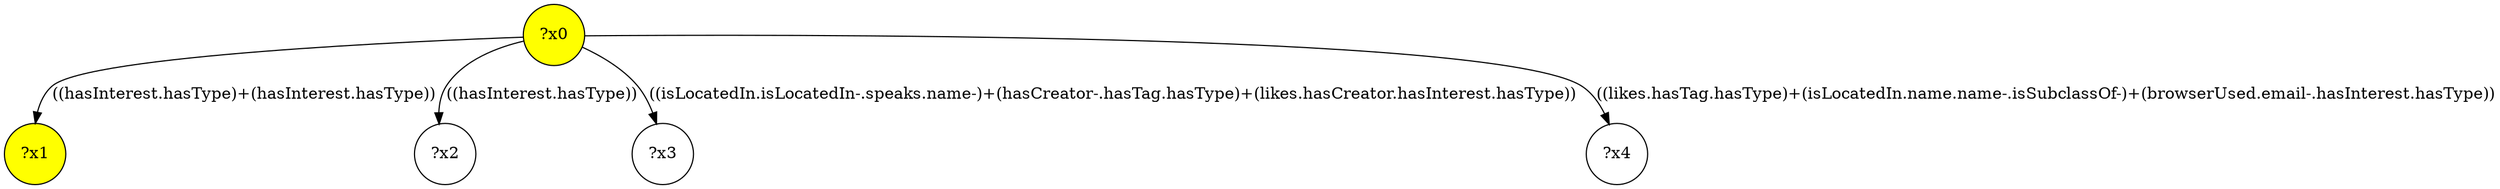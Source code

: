digraph g {
	x0 [fillcolor="yellow", style="filled," shape=circle, label="?x0"];
	x1 [fillcolor="yellow", style="filled," shape=circle, label="?x1"];
	x0 -> x1 [label="((hasInterest.hasType)+(hasInterest.hasType))"];
	x2 [shape=circle, label="?x2"];
	x0 -> x2 [label="((hasInterest.hasType))"];
	x3 [shape=circle, label="?x3"];
	x0 -> x3 [label="((isLocatedIn.isLocatedIn-.speaks.name-)+(hasCreator-.hasTag.hasType)+(likes.hasCreator.hasInterest.hasType))"];
	x4 [shape=circle, label="?x4"];
	x0 -> x4 [label="((likes.hasTag.hasType)+(isLocatedIn.name.name-.isSubclassOf-)+(browserUsed.email-.hasInterest.hasType))"];
}
